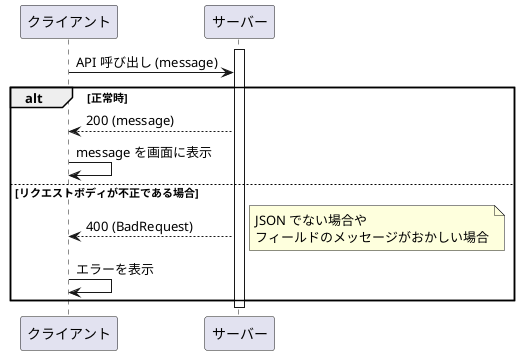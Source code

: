 @startuml
participant クライアント as client
participant サーバー as server

activate server
client -> server: API 呼び出し (message)
alt 正常時
  client <-- server: 200 (message)
  client -> client: message を画面に表示
else リクエストボディが不正である場合
  client <-- server: 400 (BadRequest)
  note right: JSON でない場合や\nフィールドのメッセージがおかしい場合
  client -> client: エラーを表示
end
deactivate server
@enduml
